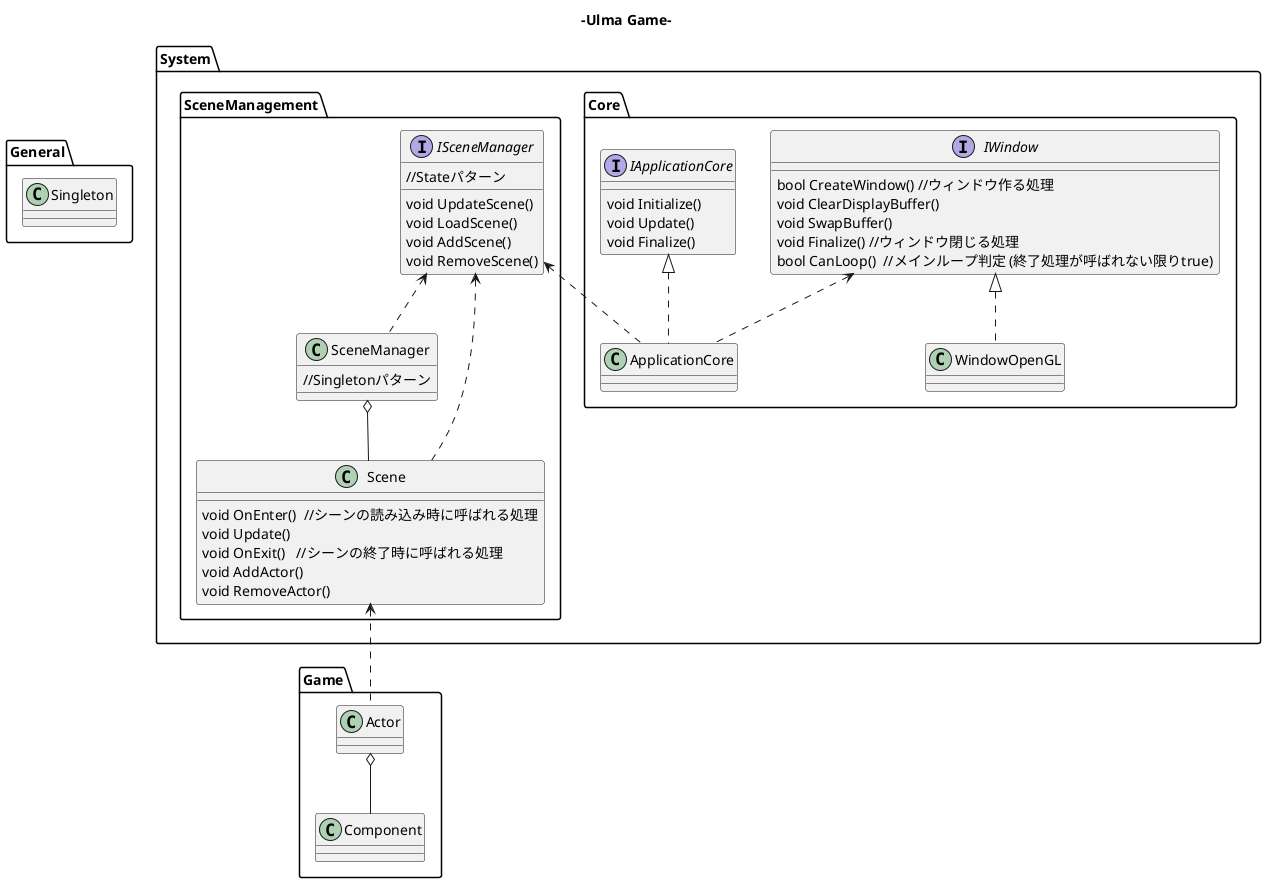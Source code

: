 @startuml
title -Ulma Game-
package General{
    class Singleton{

    }
}

package System{
    package Core{
        interface IWindow{
            bool CreateWindow() //ウィンドウ作る処理
            void ClearDisplayBuffer()
            void SwapBuffer()
            void Finalize() //ウィンドウ閉じる処理
            bool CanLoop()  //メインループ判定 (終了処理が呼ばれない限りtrue)
        }

        class WindowOpenGL{
        }
        IWindow <|.. WindowOpenGL

        interface IApplicationCore{
            void Initialize()
            void Update()
            void Finalize()
        }

        class ApplicationCore{

        }
        IApplicationCore <|.. ApplicationCore
        IWindow <.. ApplicationCore
    }

    package SceneManagement{
        interface ISceneManager{
            //Stateパターン
            void UpdateScene()
            void LoadScene()
            void AddScene()
            void RemoveScene()
        }

        class SceneManager{
            //Singletonパターン
        }

        class Scene{
            void OnEnter()  //シーンの読み込み時に呼ばれる処理
            void Update()
            void OnExit()   //シーンの終了時に呼ばれる処理
            void AddActor()
            void RemoveActor()
        }
        ISceneManager <.. SceneManager
        ISceneManager <.. Scene
        SceneManager o-- Scene
    }
    ISceneManager <.. ApplicationCore
}

package Game{
    class Actor{

    }

    class Component{

    }
}
Scene <.. Actor
Actor o-- Component
@enduml
